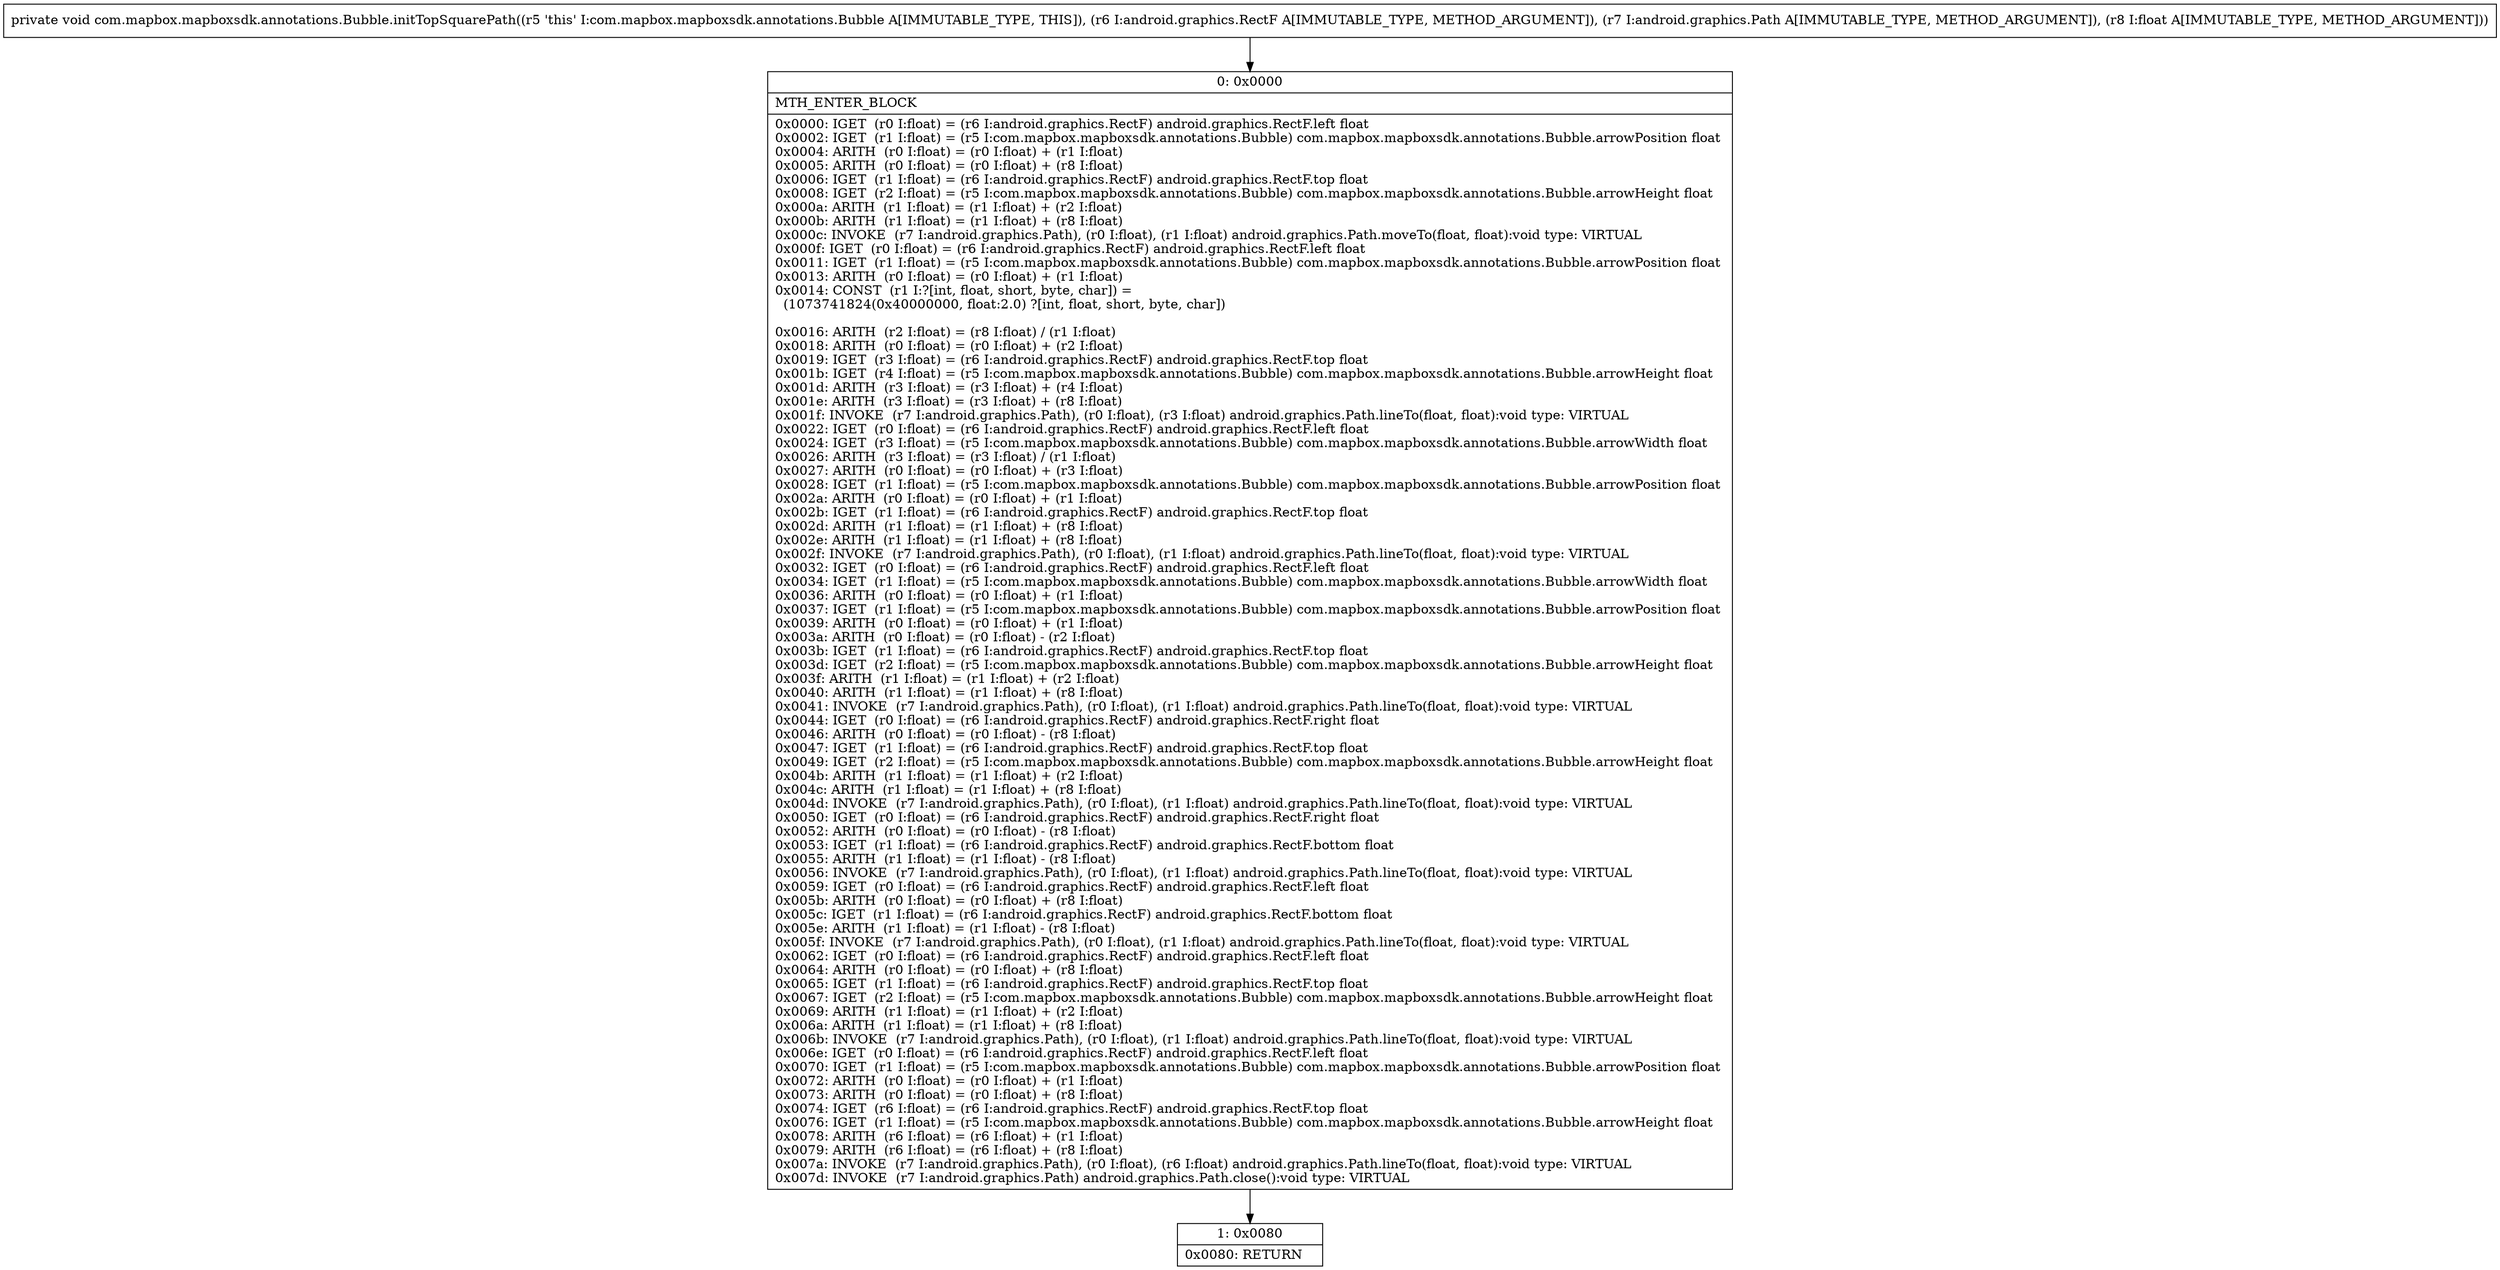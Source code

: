 digraph "CFG forcom.mapbox.mapboxsdk.annotations.Bubble.initTopSquarePath(Landroid\/graphics\/RectF;Landroid\/graphics\/Path;F)V" {
Node_0 [shape=record,label="{0\:\ 0x0000|MTH_ENTER_BLOCK\l|0x0000: IGET  (r0 I:float) = (r6 I:android.graphics.RectF) android.graphics.RectF.left float \l0x0002: IGET  (r1 I:float) = (r5 I:com.mapbox.mapboxsdk.annotations.Bubble) com.mapbox.mapboxsdk.annotations.Bubble.arrowPosition float \l0x0004: ARITH  (r0 I:float) = (r0 I:float) + (r1 I:float) \l0x0005: ARITH  (r0 I:float) = (r0 I:float) + (r8 I:float) \l0x0006: IGET  (r1 I:float) = (r6 I:android.graphics.RectF) android.graphics.RectF.top float \l0x0008: IGET  (r2 I:float) = (r5 I:com.mapbox.mapboxsdk.annotations.Bubble) com.mapbox.mapboxsdk.annotations.Bubble.arrowHeight float \l0x000a: ARITH  (r1 I:float) = (r1 I:float) + (r2 I:float) \l0x000b: ARITH  (r1 I:float) = (r1 I:float) + (r8 I:float) \l0x000c: INVOKE  (r7 I:android.graphics.Path), (r0 I:float), (r1 I:float) android.graphics.Path.moveTo(float, float):void type: VIRTUAL \l0x000f: IGET  (r0 I:float) = (r6 I:android.graphics.RectF) android.graphics.RectF.left float \l0x0011: IGET  (r1 I:float) = (r5 I:com.mapbox.mapboxsdk.annotations.Bubble) com.mapbox.mapboxsdk.annotations.Bubble.arrowPosition float \l0x0013: ARITH  (r0 I:float) = (r0 I:float) + (r1 I:float) \l0x0014: CONST  (r1 I:?[int, float, short, byte, char]) = \l  (1073741824(0x40000000, float:2.0) ?[int, float, short, byte, char])\l \l0x0016: ARITH  (r2 I:float) = (r8 I:float) \/ (r1 I:float) \l0x0018: ARITH  (r0 I:float) = (r0 I:float) + (r2 I:float) \l0x0019: IGET  (r3 I:float) = (r6 I:android.graphics.RectF) android.graphics.RectF.top float \l0x001b: IGET  (r4 I:float) = (r5 I:com.mapbox.mapboxsdk.annotations.Bubble) com.mapbox.mapboxsdk.annotations.Bubble.arrowHeight float \l0x001d: ARITH  (r3 I:float) = (r3 I:float) + (r4 I:float) \l0x001e: ARITH  (r3 I:float) = (r3 I:float) + (r8 I:float) \l0x001f: INVOKE  (r7 I:android.graphics.Path), (r0 I:float), (r3 I:float) android.graphics.Path.lineTo(float, float):void type: VIRTUAL \l0x0022: IGET  (r0 I:float) = (r6 I:android.graphics.RectF) android.graphics.RectF.left float \l0x0024: IGET  (r3 I:float) = (r5 I:com.mapbox.mapboxsdk.annotations.Bubble) com.mapbox.mapboxsdk.annotations.Bubble.arrowWidth float \l0x0026: ARITH  (r3 I:float) = (r3 I:float) \/ (r1 I:float) \l0x0027: ARITH  (r0 I:float) = (r0 I:float) + (r3 I:float) \l0x0028: IGET  (r1 I:float) = (r5 I:com.mapbox.mapboxsdk.annotations.Bubble) com.mapbox.mapboxsdk.annotations.Bubble.arrowPosition float \l0x002a: ARITH  (r0 I:float) = (r0 I:float) + (r1 I:float) \l0x002b: IGET  (r1 I:float) = (r6 I:android.graphics.RectF) android.graphics.RectF.top float \l0x002d: ARITH  (r1 I:float) = (r1 I:float) + (r8 I:float) \l0x002e: ARITH  (r1 I:float) = (r1 I:float) + (r8 I:float) \l0x002f: INVOKE  (r7 I:android.graphics.Path), (r0 I:float), (r1 I:float) android.graphics.Path.lineTo(float, float):void type: VIRTUAL \l0x0032: IGET  (r0 I:float) = (r6 I:android.graphics.RectF) android.graphics.RectF.left float \l0x0034: IGET  (r1 I:float) = (r5 I:com.mapbox.mapboxsdk.annotations.Bubble) com.mapbox.mapboxsdk.annotations.Bubble.arrowWidth float \l0x0036: ARITH  (r0 I:float) = (r0 I:float) + (r1 I:float) \l0x0037: IGET  (r1 I:float) = (r5 I:com.mapbox.mapboxsdk.annotations.Bubble) com.mapbox.mapboxsdk.annotations.Bubble.arrowPosition float \l0x0039: ARITH  (r0 I:float) = (r0 I:float) + (r1 I:float) \l0x003a: ARITH  (r0 I:float) = (r0 I:float) \- (r2 I:float) \l0x003b: IGET  (r1 I:float) = (r6 I:android.graphics.RectF) android.graphics.RectF.top float \l0x003d: IGET  (r2 I:float) = (r5 I:com.mapbox.mapboxsdk.annotations.Bubble) com.mapbox.mapboxsdk.annotations.Bubble.arrowHeight float \l0x003f: ARITH  (r1 I:float) = (r1 I:float) + (r2 I:float) \l0x0040: ARITH  (r1 I:float) = (r1 I:float) + (r8 I:float) \l0x0041: INVOKE  (r7 I:android.graphics.Path), (r0 I:float), (r1 I:float) android.graphics.Path.lineTo(float, float):void type: VIRTUAL \l0x0044: IGET  (r0 I:float) = (r6 I:android.graphics.RectF) android.graphics.RectF.right float \l0x0046: ARITH  (r0 I:float) = (r0 I:float) \- (r8 I:float) \l0x0047: IGET  (r1 I:float) = (r6 I:android.graphics.RectF) android.graphics.RectF.top float \l0x0049: IGET  (r2 I:float) = (r5 I:com.mapbox.mapboxsdk.annotations.Bubble) com.mapbox.mapboxsdk.annotations.Bubble.arrowHeight float \l0x004b: ARITH  (r1 I:float) = (r1 I:float) + (r2 I:float) \l0x004c: ARITH  (r1 I:float) = (r1 I:float) + (r8 I:float) \l0x004d: INVOKE  (r7 I:android.graphics.Path), (r0 I:float), (r1 I:float) android.graphics.Path.lineTo(float, float):void type: VIRTUAL \l0x0050: IGET  (r0 I:float) = (r6 I:android.graphics.RectF) android.graphics.RectF.right float \l0x0052: ARITH  (r0 I:float) = (r0 I:float) \- (r8 I:float) \l0x0053: IGET  (r1 I:float) = (r6 I:android.graphics.RectF) android.graphics.RectF.bottom float \l0x0055: ARITH  (r1 I:float) = (r1 I:float) \- (r8 I:float) \l0x0056: INVOKE  (r7 I:android.graphics.Path), (r0 I:float), (r1 I:float) android.graphics.Path.lineTo(float, float):void type: VIRTUAL \l0x0059: IGET  (r0 I:float) = (r6 I:android.graphics.RectF) android.graphics.RectF.left float \l0x005b: ARITH  (r0 I:float) = (r0 I:float) + (r8 I:float) \l0x005c: IGET  (r1 I:float) = (r6 I:android.graphics.RectF) android.graphics.RectF.bottom float \l0x005e: ARITH  (r1 I:float) = (r1 I:float) \- (r8 I:float) \l0x005f: INVOKE  (r7 I:android.graphics.Path), (r0 I:float), (r1 I:float) android.graphics.Path.lineTo(float, float):void type: VIRTUAL \l0x0062: IGET  (r0 I:float) = (r6 I:android.graphics.RectF) android.graphics.RectF.left float \l0x0064: ARITH  (r0 I:float) = (r0 I:float) + (r8 I:float) \l0x0065: IGET  (r1 I:float) = (r6 I:android.graphics.RectF) android.graphics.RectF.top float \l0x0067: IGET  (r2 I:float) = (r5 I:com.mapbox.mapboxsdk.annotations.Bubble) com.mapbox.mapboxsdk.annotations.Bubble.arrowHeight float \l0x0069: ARITH  (r1 I:float) = (r1 I:float) + (r2 I:float) \l0x006a: ARITH  (r1 I:float) = (r1 I:float) + (r8 I:float) \l0x006b: INVOKE  (r7 I:android.graphics.Path), (r0 I:float), (r1 I:float) android.graphics.Path.lineTo(float, float):void type: VIRTUAL \l0x006e: IGET  (r0 I:float) = (r6 I:android.graphics.RectF) android.graphics.RectF.left float \l0x0070: IGET  (r1 I:float) = (r5 I:com.mapbox.mapboxsdk.annotations.Bubble) com.mapbox.mapboxsdk.annotations.Bubble.arrowPosition float \l0x0072: ARITH  (r0 I:float) = (r0 I:float) + (r1 I:float) \l0x0073: ARITH  (r0 I:float) = (r0 I:float) + (r8 I:float) \l0x0074: IGET  (r6 I:float) = (r6 I:android.graphics.RectF) android.graphics.RectF.top float \l0x0076: IGET  (r1 I:float) = (r5 I:com.mapbox.mapboxsdk.annotations.Bubble) com.mapbox.mapboxsdk.annotations.Bubble.arrowHeight float \l0x0078: ARITH  (r6 I:float) = (r6 I:float) + (r1 I:float) \l0x0079: ARITH  (r6 I:float) = (r6 I:float) + (r8 I:float) \l0x007a: INVOKE  (r7 I:android.graphics.Path), (r0 I:float), (r6 I:float) android.graphics.Path.lineTo(float, float):void type: VIRTUAL \l0x007d: INVOKE  (r7 I:android.graphics.Path) android.graphics.Path.close():void type: VIRTUAL \l}"];
Node_1 [shape=record,label="{1\:\ 0x0080|0x0080: RETURN   \l}"];
MethodNode[shape=record,label="{private void com.mapbox.mapboxsdk.annotations.Bubble.initTopSquarePath((r5 'this' I:com.mapbox.mapboxsdk.annotations.Bubble A[IMMUTABLE_TYPE, THIS]), (r6 I:android.graphics.RectF A[IMMUTABLE_TYPE, METHOD_ARGUMENT]), (r7 I:android.graphics.Path A[IMMUTABLE_TYPE, METHOD_ARGUMENT]), (r8 I:float A[IMMUTABLE_TYPE, METHOD_ARGUMENT])) }"];
MethodNode -> Node_0;
Node_0 -> Node_1;
}

